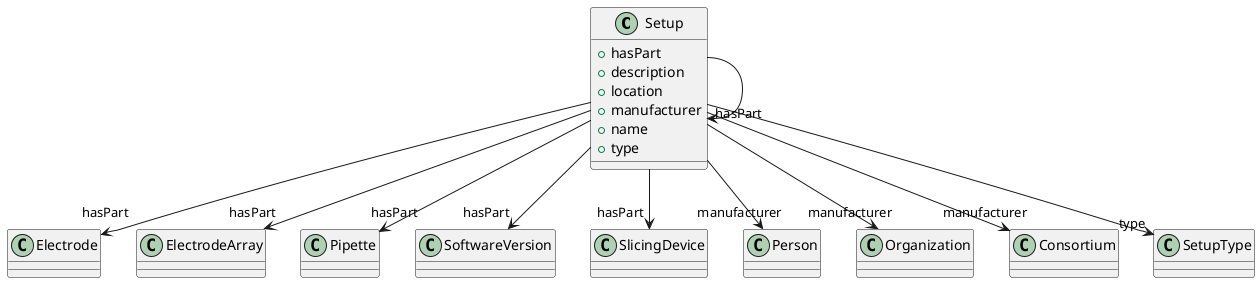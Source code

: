 @startuml
class Setup {
+hasPart
+description
+location
+manufacturer
+name
+type

}
Setup -d-> "hasPart" Electrode
Setup -d-> "hasPart" ElectrodeArray
Setup -d-> "hasPart" Pipette
Setup -d-> "hasPart" Setup
Setup -d-> "hasPart" SoftwareVersion
Setup -d-> "hasPart" SlicingDevice
Setup -d-> "manufacturer" Person
Setup -d-> "manufacturer" Organization
Setup -d-> "manufacturer" Consortium
Setup -d-> "type" SetupType

@enduml